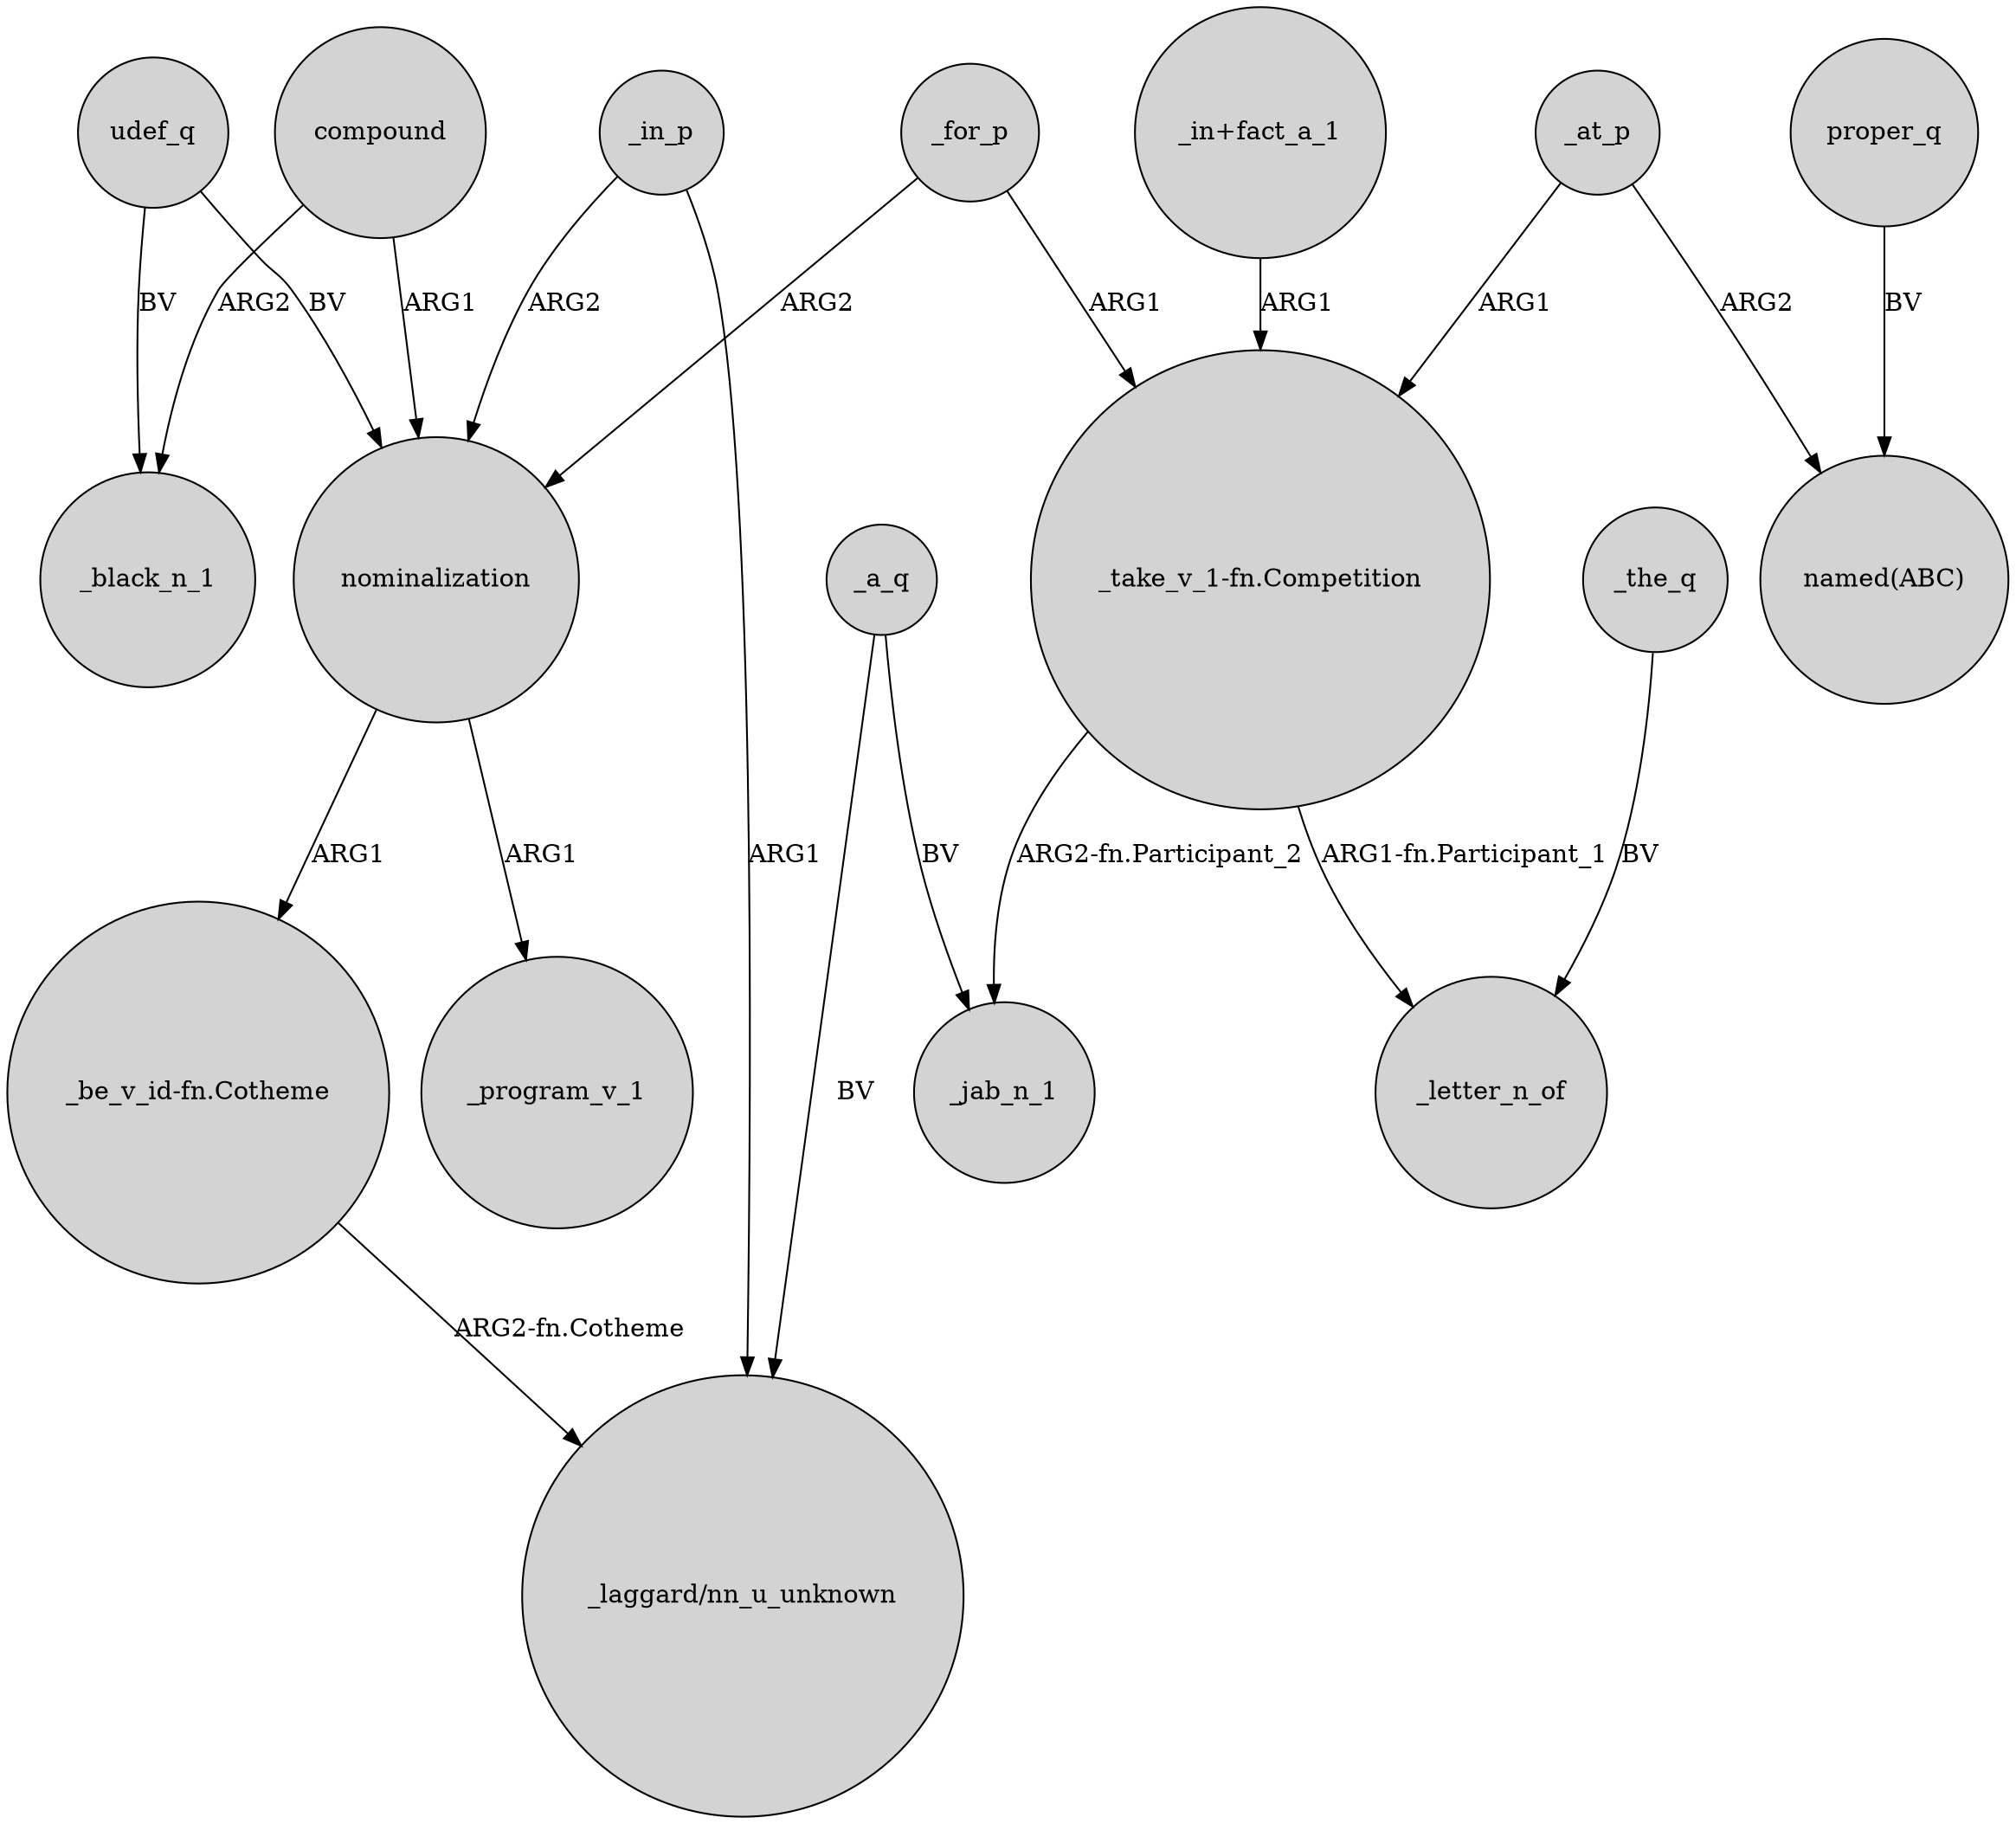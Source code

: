 digraph {
	node [shape=circle style=filled]
	compound -> _black_n_1 [label=ARG2]
	_in_p -> "_laggard/nn_u_unknown" [label=ARG1]
	"_be_v_id-fn.Cotheme" -> "_laggard/nn_u_unknown" [label="ARG2-fn.Cotheme"]
	udef_q -> nominalization [label=BV]
	"_in+fact_a_1" -> "_take_v_1-fn.Competition" [label=ARG1]
	nominalization -> _program_v_1 [label=ARG1]
	"_take_v_1-fn.Competition" -> _jab_n_1 [label="ARG2-fn.Participant_2"]
	udef_q -> _black_n_1 [label=BV]
	_for_p -> "_take_v_1-fn.Competition" [label=ARG1]
	compound -> nominalization [label=ARG1]
	proper_q -> "named(ABC)" [label=BV]
	_for_p -> nominalization [label=ARG2]
	"_take_v_1-fn.Competition" -> _letter_n_of [label="ARG1-fn.Participant_1"]
	_a_q -> _jab_n_1 [label=BV]
	_at_p -> "named(ABC)" [label=ARG2]
	nominalization -> "_be_v_id-fn.Cotheme" [label=ARG1]
	_a_q -> "_laggard/nn_u_unknown" [label=BV]
	_the_q -> _letter_n_of [label=BV]
	_in_p -> nominalization [label=ARG2]
	_at_p -> "_take_v_1-fn.Competition" [label=ARG1]
}
